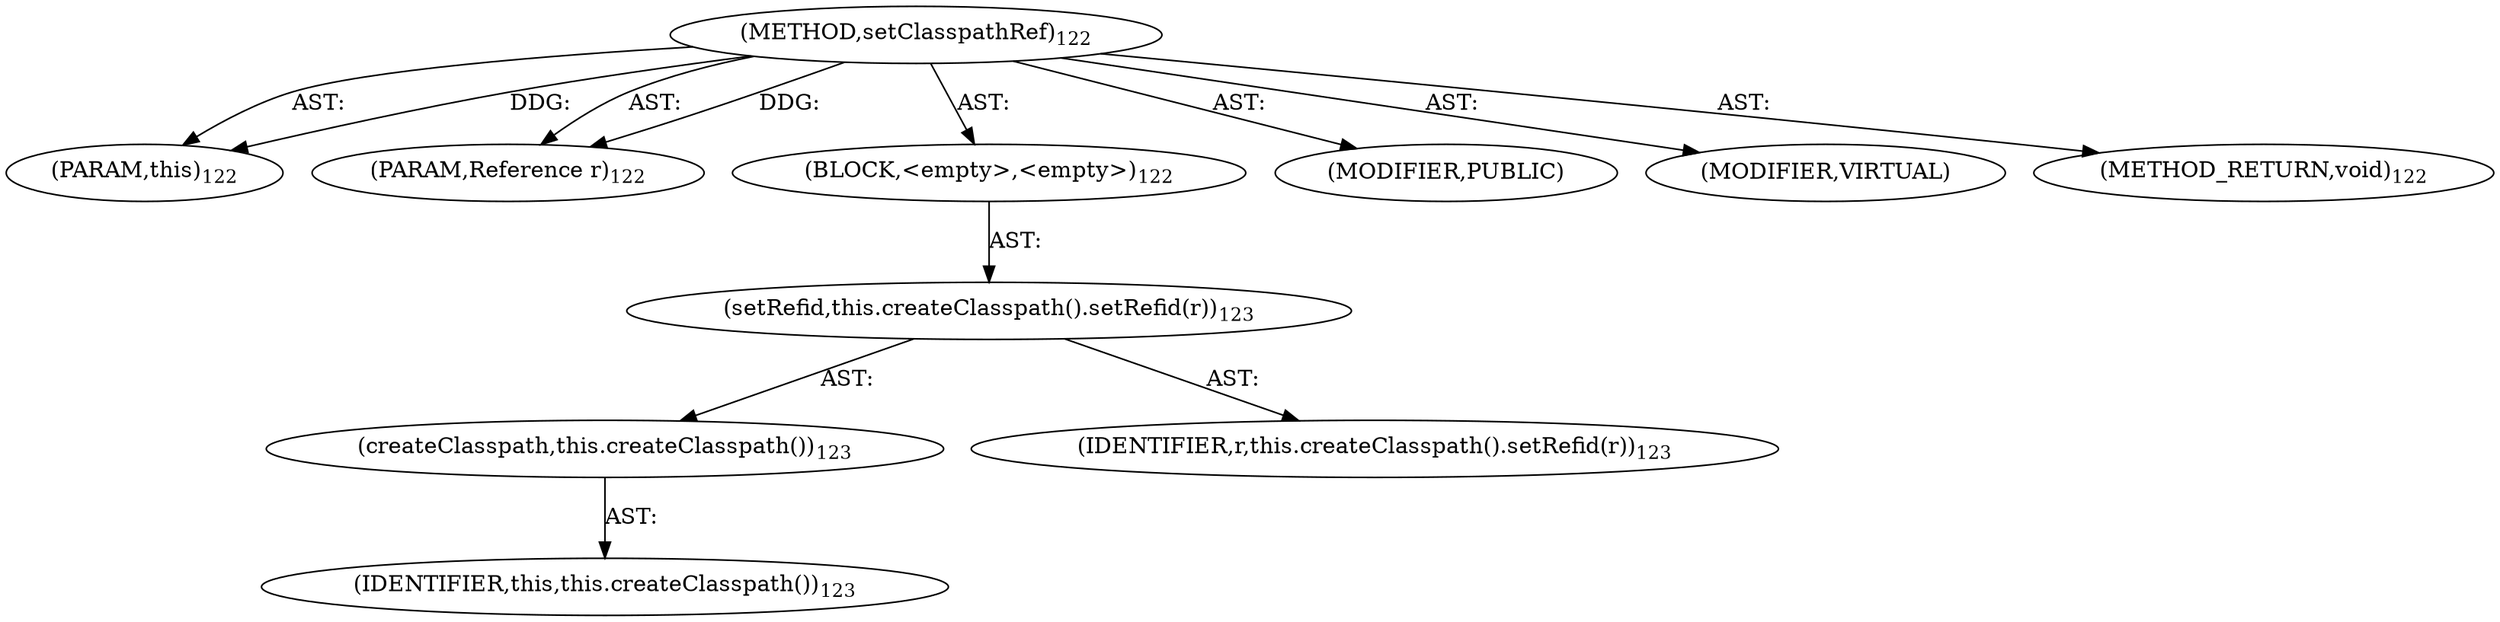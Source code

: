 digraph "setClasspathRef" {  
"111669149698" [label = <(METHOD,setClasspathRef)<SUB>122</SUB>> ]
"115964116994" [label = <(PARAM,this)<SUB>122</SUB>> ]
"115964117014" [label = <(PARAM,Reference r)<SUB>122</SUB>> ]
"25769803779" [label = <(BLOCK,&lt;empty&gt;,&lt;empty&gt;)<SUB>122</SUB>> ]
"30064771084" [label = <(setRefid,this.createClasspath().setRefid(r))<SUB>123</SUB>> ]
"30064771085" [label = <(createClasspath,this.createClasspath())<SUB>123</SUB>> ]
"68719476741" [label = <(IDENTIFIER,this,this.createClasspath())<SUB>123</SUB>> ]
"68719476800" [label = <(IDENTIFIER,r,this.createClasspath().setRefid(r))<SUB>123</SUB>> ]
"133143986191" [label = <(MODIFIER,PUBLIC)> ]
"133143986192" [label = <(MODIFIER,VIRTUAL)> ]
"128849018882" [label = <(METHOD_RETURN,void)<SUB>122</SUB>> ]
  "111669149698" -> "115964116994"  [ label = "AST: "] 
  "111669149698" -> "115964117014"  [ label = "AST: "] 
  "111669149698" -> "25769803779"  [ label = "AST: "] 
  "111669149698" -> "133143986191"  [ label = "AST: "] 
  "111669149698" -> "133143986192"  [ label = "AST: "] 
  "111669149698" -> "128849018882"  [ label = "AST: "] 
  "25769803779" -> "30064771084"  [ label = "AST: "] 
  "30064771084" -> "30064771085"  [ label = "AST: "] 
  "30064771084" -> "68719476800"  [ label = "AST: "] 
  "30064771085" -> "68719476741"  [ label = "AST: "] 
  "111669149698" -> "115964116994"  [ label = "DDG: "] 
  "111669149698" -> "115964117014"  [ label = "DDG: "] 
}
